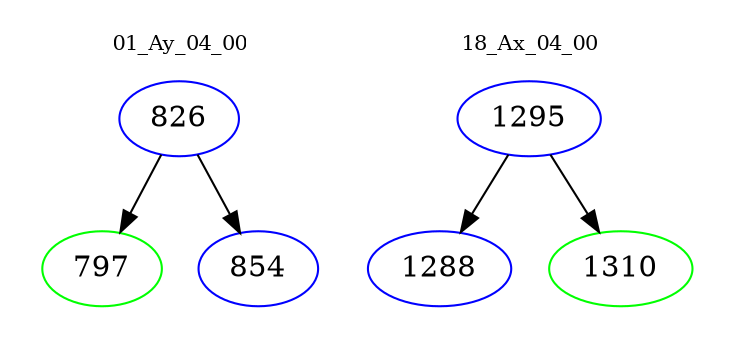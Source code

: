 digraph{
subgraph cluster_0 {
color = white
label = "01_Ay_04_00";
fontsize=10;
T0_826 [label="826", color="blue"]
T0_826 -> T0_797 [color="black"]
T0_797 [label="797", color="green"]
T0_826 -> T0_854 [color="black"]
T0_854 [label="854", color="blue"]
}
subgraph cluster_1 {
color = white
label = "18_Ax_04_00";
fontsize=10;
T1_1295 [label="1295", color="blue"]
T1_1295 -> T1_1288 [color="black"]
T1_1288 [label="1288", color="blue"]
T1_1295 -> T1_1310 [color="black"]
T1_1310 [label="1310", color="green"]
}
}
